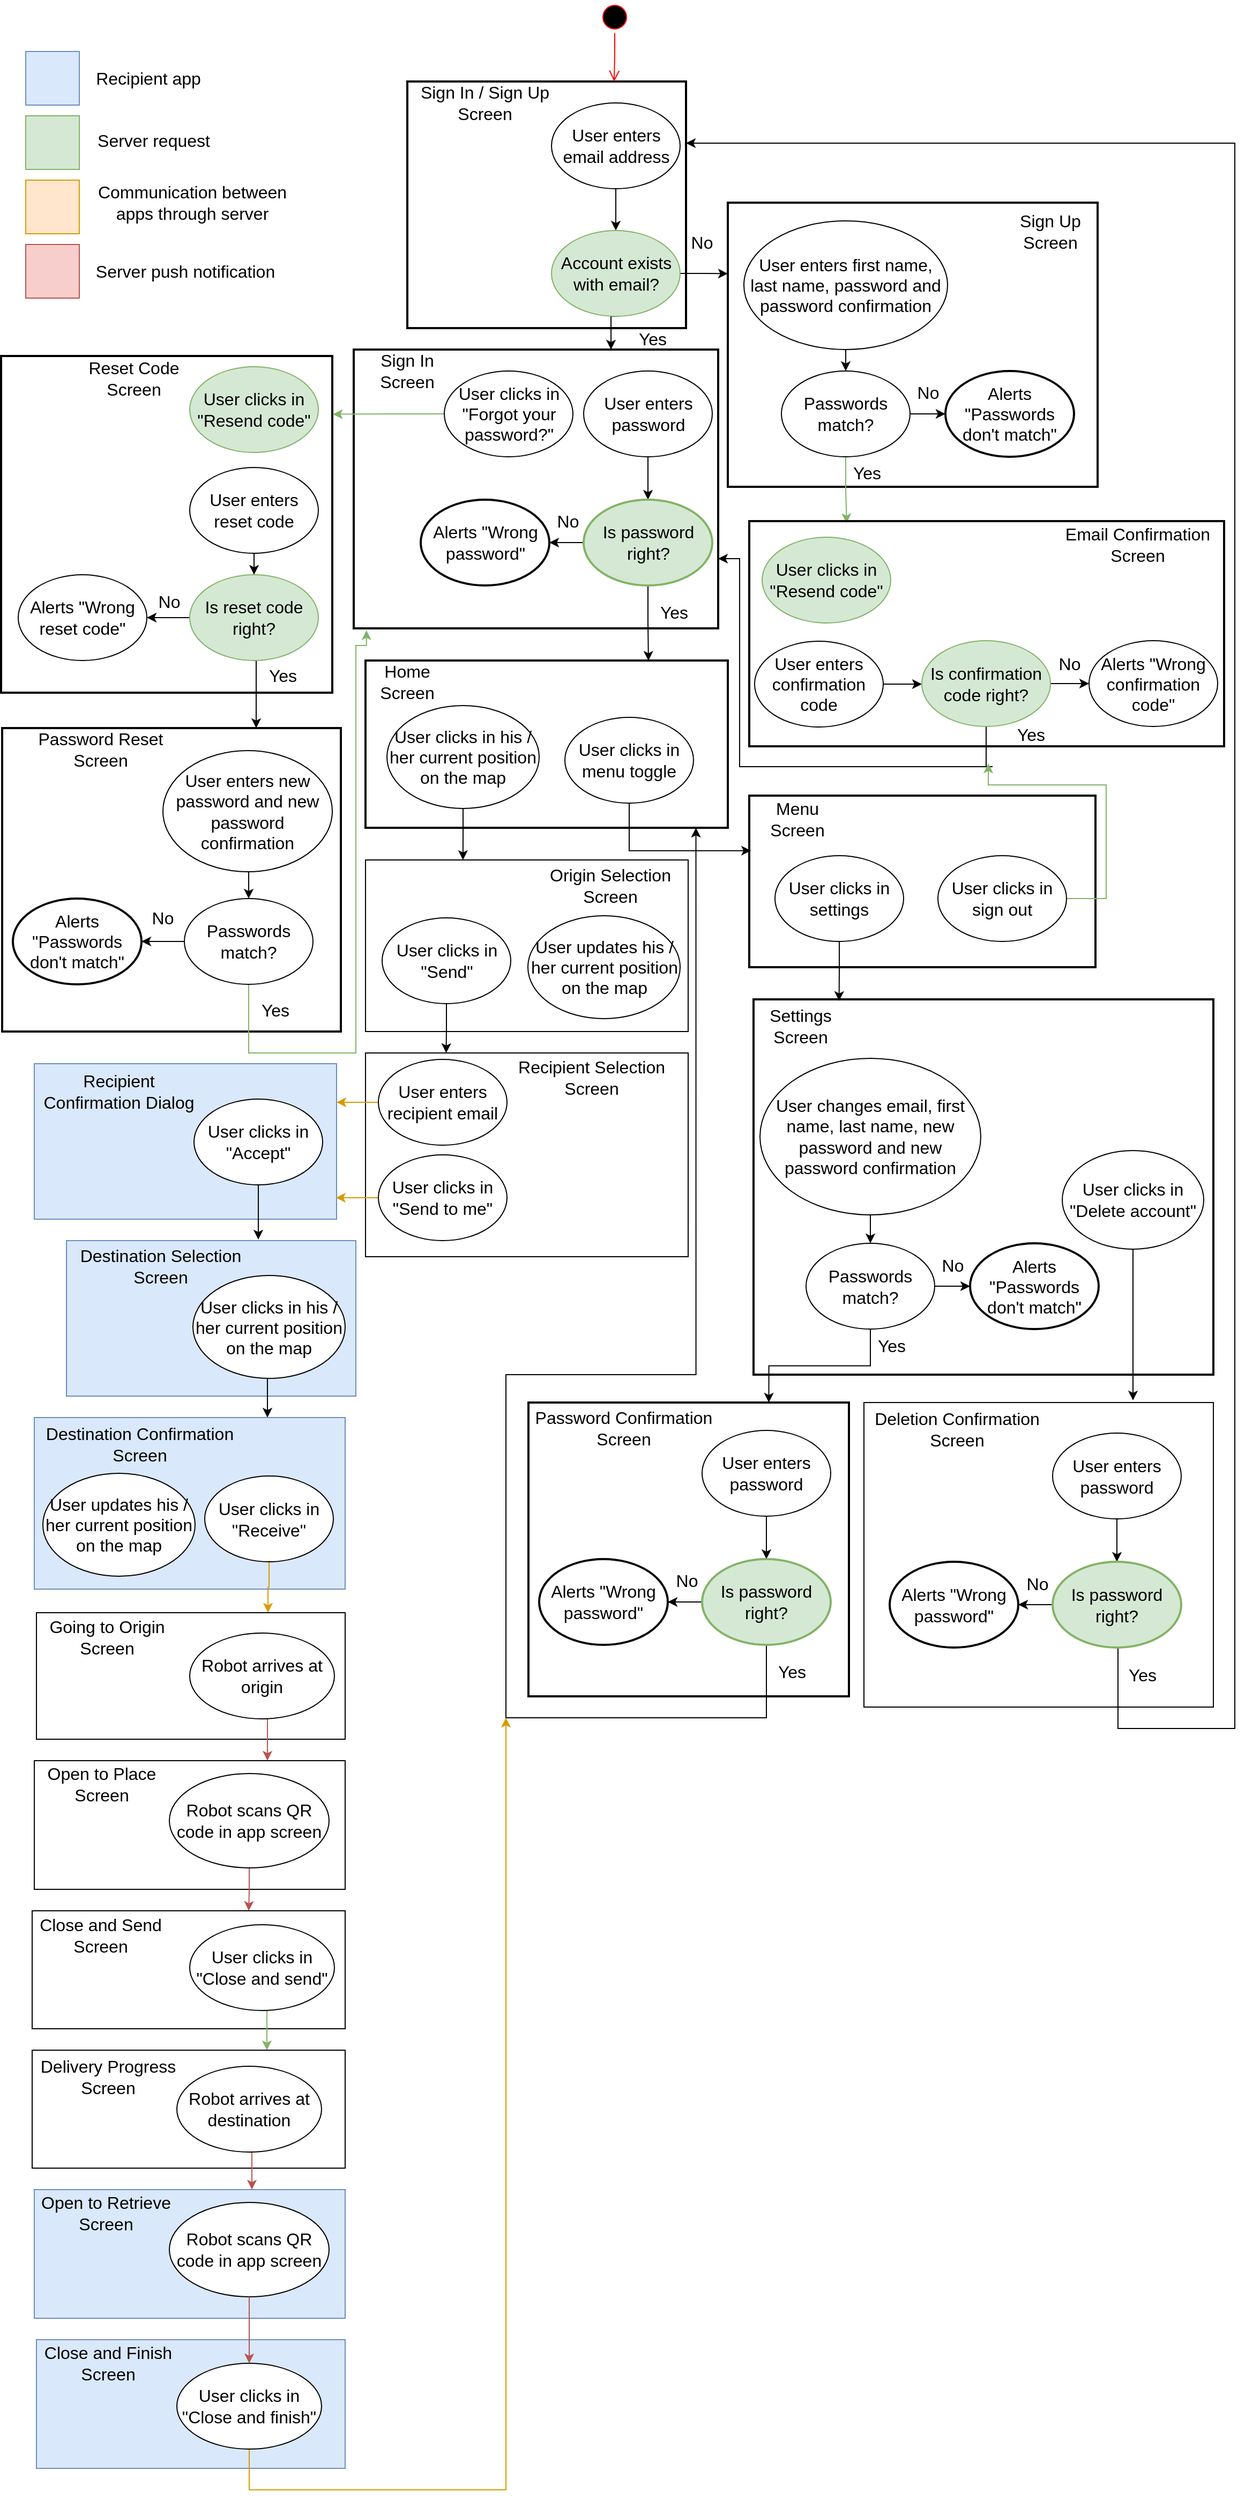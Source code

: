 <mxfile version="12.0.0" type="google" pages="1"><diagram id="eiR0VJ33eiGoWoJhxdJG" name="Page-1"><mxGraphModel dx="854" dy="448" grid="1" gridSize="10" guides="1" tooltips="1" connect="1" arrows="1" fold="1" page="1" pageScale="1" pageWidth="1169" pageHeight="827" math="0" shadow="0"><root><mxCell id="0"/><mxCell id="1" parent="0"/><mxCell id="19nLssaPKPUVhCc6qLnn-15" value="" style="rounded=0;whiteSpace=wrap;html=1;strokeWidth=2;fillColor=none;gradientColor=#ffffff;" parent="1" vertex="1"><mxGeometry x="338" y="334" width="340" height="260" as="geometry"/></mxCell><mxCell id="19nLssaPKPUVhCc6qLnn-14" value="" style="rounded=0;whiteSpace=wrap;html=1;strokeWidth=2;fillColor=none;gradientColor=#ffffff;" parent="1" vertex="1"><mxGeometry x="687" y="197" width="345" height="265" as="geometry"/></mxCell><mxCell id="19nLssaPKPUVhCc6qLnn-12" value="" style="rounded=0;whiteSpace=wrap;html=1;strokeWidth=2;gradientColor=#ffffff;fillColor=none;" parent="1" vertex="1"><mxGeometry x="388" y="84" width="260" height="230" as="geometry"/></mxCell><mxCell id="19nLssaPKPUVhCc6qLnn-1" value="" style="ellipse;html=1;shape=startState;fillColor=#000000;strokeColor=#ff0000;" parent="1" vertex="1"><mxGeometry x="566.5" y="9" width="30" height="30" as="geometry"/></mxCell><mxCell id="19nLssaPKPUVhCc6qLnn-2" value="" style="edgeStyle=orthogonalEdgeStyle;html=1;verticalAlign=bottom;endArrow=open;endSize=8;strokeColor=#ff0000;entryX=0.742;entryY=0;entryDx=0;entryDy=0;entryPerimeter=0;" parent="1" source="19nLssaPKPUVhCc6qLnn-1" target="19nLssaPKPUVhCc6qLnn-12" edge="1"><mxGeometry relative="1" as="geometry"><mxPoint x="581" y="74" as="targetPoint"/></mxGeometry></mxCell><mxCell id="19nLssaPKPUVhCc6qLnn-5" style="edgeStyle=orthogonalEdgeStyle;rounded=0;orthogonalLoop=1;jettySize=auto;html=1;exitX=0.5;exitY=1;exitDx=0;exitDy=0;entryX=0.5;entryY=0;entryDx=0;entryDy=0;" parent="1" source="19nLssaPKPUVhCc6qLnn-3" target="19nLssaPKPUVhCc6qLnn-4" edge="1"><mxGeometry relative="1" as="geometry"/></mxCell><mxCell id="19nLssaPKPUVhCc6qLnn-3" value="&lt;font style=&quot;font-size: 16px&quot;&gt;User enters email address&lt;/font&gt;" style="ellipse;whiteSpace=wrap;html=1;" parent="1" vertex="1"><mxGeometry x="522.5" y="104" width="120" height="80" as="geometry"/></mxCell><mxCell id="19nLssaPKPUVhCc6qLnn-19" style="edgeStyle=orthogonalEdgeStyle;rounded=0;orthogonalLoop=1;jettySize=auto;html=1;exitX=0.5;exitY=1;exitDx=0;exitDy=0;entryX=0.706;entryY=0;entryDx=0;entryDy=0;entryPerimeter=0;" parent="1" source="19nLssaPKPUVhCc6qLnn-4" target="19nLssaPKPUVhCc6qLnn-15" edge="1"><mxGeometry relative="1" as="geometry"/></mxCell><mxCell id="PR-utAlMm5XwyWvzCsLw-18" style="edgeStyle=orthogonalEdgeStyle;rounded=0;orthogonalLoop=1;jettySize=auto;html=1;exitX=1;exitY=0.5;exitDx=0;exitDy=0;entryX=0;entryY=0.25;entryDx=0;entryDy=0;" parent="1" source="19nLssaPKPUVhCc6qLnn-4" target="19nLssaPKPUVhCc6qLnn-14" edge="1"><mxGeometry relative="1" as="geometry"/></mxCell><mxCell id="19nLssaPKPUVhCc6qLnn-4" value="&lt;font style=&quot;font-size: 16px&quot;&gt;Account exists with email?&lt;/font&gt;" style="ellipse;whiteSpace=wrap;html=1;fillColor=#d5e8d4;strokeColor=#82b366;" parent="1" vertex="1"><mxGeometry x="522.5" y="223" width="120" height="80" as="geometry"/></mxCell><mxCell id="Yc7gfw2t0EcEEN2cZYJ0-2" style="edgeStyle=orthogonalEdgeStyle;rounded=0;orthogonalLoop=1;jettySize=auto;html=1;exitX=0.5;exitY=1;exitDx=0;exitDy=0;entryX=0.5;entryY=0;entryDx=0;entryDy=0;" parent="1" source="19nLssaPKPUVhCc6qLnn-6" target="Yc7gfw2t0EcEEN2cZYJ0-1" edge="1"><mxGeometry relative="1" as="geometry"/></mxCell><mxCell id="19nLssaPKPUVhCc6qLnn-6" value="&lt;font style=&quot;font-size: 16px&quot;&gt;User enters password&lt;/font&gt;" style="ellipse;whiteSpace=wrap;html=1;" parent="1" vertex="1"><mxGeometry x="552.5" y="354" width="120" height="80" as="geometry"/></mxCell><mxCell id="19nLssaPKPUVhCc6qLnn-8" value="&lt;font style=&quot;font-size: 16px&quot;&gt;Yes&lt;/font&gt;" style="text;html=1;strokeColor=none;fillColor=none;align=center;verticalAlign=middle;whiteSpace=wrap;rounded=0;" parent="1" vertex="1"><mxGeometry x="596.5" y="314" width="40" height="20" as="geometry"/></mxCell><mxCell id="19nLssaPKPUVhCc6qLnn-11" value="&lt;font style=&quot;font-size: 16px&quot;&gt;No&lt;/font&gt;" style="text;html=1;strokeColor=none;fillColor=none;align=center;verticalAlign=middle;whiteSpace=wrap;rounded=0;" parent="1" vertex="1"><mxGeometry x="642.5" y="224" width="40" height="20" as="geometry"/></mxCell><mxCell id="19nLssaPKPUVhCc6qLnn-13" value="&lt;font style=&quot;font-size: 16px&quot;&gt;Sign In / Sign Up Screen&lt;/font&gt;" style="text;html=1;strokeColor=none;fillColor=none;align=center;verticalAlign=middle;whiteSpace=wrap;rounded=0;" parent="1" vertex="1"><mxGeometry x="398" y="94" width="125" height="20" as="geometry"/></mxCell><mxCell id="19nLssaPKPUVhCc6qLnn-16" value="&lt;font style=&quot;font-size: 16px&quot;&gt;Sign Up Screen&lt;/font&gt;" style="text;html=1;strokeColor=none;fillColor=none;align=center;verticalAlign=middle;whiteSpace=wrap;rounded=0;" parent="1" vertex="1"><mxGeometry x="943" y="214" width="90" height="20" as="geometry"/></mxCell><mxCell id="19nLssaPKPUVhCc6qLnn-17" value="&lt;font style=&quot;font-size: 16px&quot;&gt;Sign In Screen&lt;/font&gt;" style="text;html=1;strokeColor=none;fillColor=none;align=center;verticalAlign=middle;whiteSpace=wrap;rounded=0;" parent="1" vertex="1"><mxGeometry x="343" y="344" width="90" height="20" as="geometry"/></mxCell><mxCell id="19nLssaPKPUVhCc6qLnn-22" style="edgeStyle=orthogonalEdgeStyle;rounded=0;orthogonalLoop=1;jettySize=auto;html=1;exitX=0;exitY=0.5;exitDx=0;exitDy=0;entryX=1.002;entryY=0.173;entryDx=0;entryDy=0;entryPerimeter=0;fillColor=#d5e8d4;strokeColor=#82b366;" parent="1" source="19nLssaPKPUVhCc6qLnn-20" target="19nLssaPKPUVhCc6qLnn-21" edge="1"><mxGeometry relative="1" as="geometry"/></mxCell><mxCell id="19nLssaPKPUVhCc6qLnn-20" value="&lt;font style=&quot;font-size: 16px&quot;&gt;User clicks in &quot;Forgot your password?&quot;&lt;/font&gt;" style="ellipse;whiteSpace=wrap;html=1;" parent="1" vertex="1"><mxGeometry x="422.5" y="354" width="120" height="80" as="geometry"/></mxCell><mxCell id="19nLssaPKPUVhCc6qLnn-21" value="" style="rounded=0;whiteSpace=wrap;html=1;strokeWidth=2;fillColor=none;gradientColor=#ffffff;" parent="1" vertex="1"><mxGeometry x="9" y="340" width="309" height="314" as="geometry"/></mxCell><mxCell id="19nLssaPKPUVhCc6qLnn-23" value="&lt;font style=&quot;font-size: 16px&quot;&gt;Reset Code Screen&lt;/font&gt;" style="text;html=1;strokeColor=none;fillColor=none;align=center;verticalAlign=middle;whiteSpace=wrap;rounded=0;" parent="1" vertex="1"><mxGeometry x="88" y="351" width="90" height="20" as="geometry"/></mxCell><mxCell id="Yc7gfw2t0EcEEN2cZYJ0-8" style="edgeStyle=orthogonalEdgeStyle;rounded=0;orthogonalLoop=1;jettySize=auto;html=1;exitX=0;exitY=0.5;exitDx=0;exitDy=0;entryX=1;entryY=0.5;entryDx=0;entryDy=0;" parent="1" source="Yc7gfw2t0EcEEN2cZYJ0-1" target="Yc7gfw2t0EcEEN2cZYJ0-7" edge="1"><mxGeometry relative="1" as="geometry"/></mxCell><mxCell id="Yc7gfw2t0EcEEN2cZYJ0-13" style="edgeStyle=orthogonalEdgeStyle;rounded=0;orthogonalLoop=1;jettySize=auto;html=1;exitX=0.5;exitY=1;exitDx=0;exitDy=0;entryX=0.781;entryY=0.001;entryDx=0;entryDy=0;entryPerimeter=0;" parent="1" source="Yc7gfw2t0EcEEN2cZYJ0-1" target="Yc7gfw2t0EcEEN2cZYJ0-12" edge="1"><mxGeometry relative="1" as="geometry"><Array as="points"/></mxGeometry></mxCell><mxCell id="Yc7gfw2t0EcEEN2cZYJ0-1" value="&lt;font style=&quot;font-size: 16px&quot;&gt;Is password right?&lt;/font&gt;" style="ellipse;whiteSpace=wrap;html=1;strokeWidth=2;fillColor=#d5e8d4;strokeColor=#82b366;" parent="1" vertex="1"><mxGeometry x="552.5" y="474" width="120" height="80" as="geometry"/></mxCell><mxCell id="Yc7gfw2t0EcEEN2cZYJ0-6" value="&lt;font style=&quot;font-size: 16px&quot;&gt;No&lt;/font&gt;" style="text;html=1;strokeColor=none;fillColor=none;align=center;verticalAlign=middle;whiteSpace=wrap;rounded=0;" parent="1" vertex="1"><mxGeometry x="518" y="484" width="40" height="20" as="geometry"/></mxCell><mxCell id="Yc7gfw2t0EcEEN2cZYJ0-7" value="&lt;font style=&quot;font-size: 16px&quot;&gt;Alerts &quot;Wrong password&quot;&lt;/font&gt;" style="ellipse;whiteSpace=wrap;html=1;strokeWidth=2;fillColor=none;gradientColor=#ffffff;" parent="1" vertex="1"><mxGeometry x="400.5" y="474" width="120" height="80" as="geometry"/></mxCell><mxCell id="Yc7gfw2t0EcEEN2cZYJ0-12" value="" style="rounded=0;whiteSpace=wrap;html=1;strokeWidth=2;fillColor=none;gradientColor=#ffffff;" parent="1" vertex="1"><mxGeometry x="349" y="624" width="338" height="156" as="geometry"/></mxCell><mxCell id="Yc7gfw2t0EcEEN2cZYJ0-14" value="&lt;font style=&quot;font-size: 16px&quot;&gt;Home Screen&lt;/font&gt;" style="text;html=1;strokeColor=none;fillColor=none;align=center;verticalAlign=middle;whiteSpace=wrap;rounded=0;" parent="1" vertex="1"><mxGeometry x="343" y="634" width="90" height="20" as="geometry"/></mxCell><mxCell id="Yc7gfw2t0EcEEN2cZYJ0-15" value="&lt;font style=&quot;font-size: 16px&quot;&gt;Yes&lt;/font&gt;" style="text;html=1;strokeColor=none;fillColor=none;align=center;verticalAlign=middle;whiteSpace=wrap;rounded=0;" parent="1" vertex="1"><mxGeometry x="616.5" y="569" width="40" height="20" as="geometry"/></mxCell><mxCell id="Yc7gfw2t0EcEEN2cZYJ0-18" style="edgeStyle=orthogonalEdgeStyle;rounded=0;orthogonalLoop=1;jettySize=auto;html=1;exitX=0.5;exitY=1;exitDx=0;exitDy=0;entryX=0.5;entryY=0;entryDx=0;entryDy=0;" parent="1" source="Yc7gfw2t0EcEEN2cZYJ0-16" target="Yc7gfw2t0EcEEN2cZYJ0-17" edge="1"><mxGeometry relative="1" as="geometry"/></mxCell><mxCell id="Yc7gfw2t0EcEEN2cZYJ0-16" value="&lt;font style=&quot;font-size: 16px&quot;&gt;User enters first name, last name, password and password confirmation&lt;/font&gt;" style="ellipse;whiteSpace=wrap;html=1;" parent="1" vertex="1"><mxGeometry x="702" y="214" width="190" height="120" as="geometry"/></mxCell><mxCell id="Yc7gfw2t0EcEEN2cZYJ0-20" style="edgeStyle=orthogonalEdgeStyle;rounded=0;orthogonalLoop=1;jettySize=auto;html=1;exitX=1;exitY=0.5;exitDx=0;exitDy=0;entryX=0;entryY=0.5;entryDx=0;entryDy=0;" parent="1" source="Yc7gfw2t0EcEEN2cZYJ0-17" target="Yc7gfw2t0EcEEN2cZYJ0-19" edge="1"><mxGeometry relative="1" as="geometry"/></mxCell><mxCell id="Yc7gfw2t0EcEEN2cZYJ0-61" style="edgeStyle=orthogonalEdgeStyle;rounded=0;orthogonalLoop=1;jettySize=auto;html=1;exitX=0.5;exitY=1;exitDx=0;exitDy=0;entryX=0.205;entryY=0.009;entryDx=0;entryDy=0;entryPerimeter=0;fillColor=#d5e8d4;strokeColor=#82b366;" parent="1" source="Yc7gfw2t0EcEEN2cZYJ0-17" target="Yc7gfw2t0EcEEN2cZYJ0-22" edge="1"><mxGeometry relative="1" as="geometry"/></mxCell><mxCell id="Yc7gfw2t0EcEEN2cZYJ0-17" value="&lt;font style=&quot;font-size: 16px&quot;&gt;Passwords match?&lt;/font&gt;" style="ellipse;whiteSpace=wrap;html=1;" parent="1" vertex="1"><mxGeometry x="737" y="354" width="120" height="80" as="geometry"/></mxCell><mxCell id="Yc7gfw2t0EcEEN2cZYJ0-19" value="&lt;font style=&quot;font-size: 16px&quot;&gt;Alerts &quot;Passwords don't match&quot;&lt;/font&gt;" style="ellipse;whiteSpace=wrap;html=1;strokeWidth=2;fillColor=none;gradientColor=#ffffff;" parent="1" vertex="1"><mxGeometry x="890" y="354" width="120" height="80" as="geometry"/></mxCell><mxCell id="Yc7gfw2t0EcEEN2cZYJ0-21" value="&lt;font style=&quot;font-size: 16px&quot;&gt;No&lt;/font&gt;" style="text;html=1;strokeColor=none;fillColor=none;align=center;verticalAlign=middle;whiteSpace=wrap;rounded=0;" parent="1" vertex="1"><mxGeometry x="854" y="364" width="40" height="20" as="geometry"/></mxCell><mxCell id="Yc7gfw2t0EcEEN2cZYJ0-22" value="" style="rounded=0;whiteSpace=wrap;html=1;strokeWidth=2;fillColor=none;gradientColor=#ffffff;" parent="1" vertex="1"><mxGeometry x="707" y="494" width="443" height="210" as="geometry"/></mxCell><mxCell id="Yc7gfw2t0EcEEN2cZYJ0-24" value="&lt;font style=&quot;font-size: 16px&quot;&gt;Yes&lt;/font&gt;" style="text;html=1;strokeColor=none;fillColor=none;align=center;verticalAlign=middle;whiteSpace=wrap;rounded=0;" parent="1" vertex="1"><mxGeometry x="797" y="439" width="40" height="20" as="geometry"/></mxCell><mxCell id="Yc7gfw2t0EcEEN2cZYJ0-25" value="&lt;font style=&quot;font-size: 16px&quot;&gt;Email Confirmation Screen&lt;/font&gt;" style="text;html=1;strokeColor=none;fillColor=none;align=center;verticalAlign=middle;whiteSpace=wrap;rounded=0;" parent="1" vertex="1"><mxGeometry x="999" y="506" width="141" height="20" as="geometry"/></mxCell><mxCell id="Yc7gfw2t0EcEEN2cZYJ0-44" style="edgeStyle=orthogonalEdgeStyle;rounded=0;orthogonalLoop=1;jettySize=auto;html=1;exitX=0.5;exitY=1;exitDx=0;exitDy=0;entryX=0.5;entryY=0;entryDx=0;entryDy=0;" parent="1" source="Yc7gfw2t0EcEEN2cZYJ0-26" target="Yc7gfw2t0EcEEN2cZYJ0-43" edge="1"><mxGeometry relative="1" as="geometry"/></mxCell><mxCell id="Yc7gfw2t0EcEEN2cZYJ0-26" value="&lt;font style=&quot;font-size: 16px&quot;&gt;User enters reset code&lt;/font&gt;" style="ellipse;whiteSpace=wrap;html=1;" parent="1" vertex="1"><mxGeometry x="185" y="444" width="120" height="80" as="geometry"/></mxCell><mxCell id="Yc7gfw2t0EcEEN2cZYJ0-27" value="&lt;font style=&quot;font-size: 16px&quot;&gt;User clicks in &quot;Resend code&quot;&lt;/font&gt;" style="ellipse;whiteSpace=wrap;html=1;fillColor=#d5e8d4;strokeColor=#82b366;" parent="1" vertex="1"><mxGeometry x="185" y="350" width="120" height="80" as="geometry"/></mxCell><mxCell id="Yc7gfw2t0EcEEN2cZYJ0-28" value="" style="rounded=0;whiteSpace=wrap;html=1;strokeWidth=2;fillColor=none;gradientColor=#ffffff;" parent="1" vertex="1"><mxGeometry x="10" y="687" width="316" height="283" as="geometry"/></mxCell><mxCell id="Yc7gfw2t0EcEEN2cZYJ0-29" value="&lt;font style=&quot;font-size: 16px&quot;&gt;Password Reset Screen&lt;/font&gt;" style="text;html=1;strokeColor=none;fillColor=none;align=center;verticalAlign=middle;whiteSpace=wrap;rounded=0;" parent="1" vertex="1"><mxGeometry x="42" y="697" width="120" height="20" as="geometry"/></mxCell><mxCell id="Yc7gfw2t0EcEEN2cZYJ0-31" value="&lt;font style=&quot;font-size: 16px&quot;&gt;User clicks in &quot;Resend code&quot;&lt;/font&gt;" style="ellipse;whiteSpace=wrap;html=1;fillColor=#d5e8d4;strokeColor=#82b366;" parent="1" vertex="1"><mxGeometry x="719" y="509" width="120" height="80" as="geometry"/></mxCell><mxCell id="Yc7gfw2t0EcEEN2cZYJ0-36" style="edgeStyle=orthogonalEdgeStyle;rounded=0;orthogonalLoop=1;jettySize=auto;html=1;exitX=1;exitY=0.5;exitDx=0;exitDy=0;entryX=0;entryY=0.5;entryDx=0;entryDy=0;" parent="1" source="Yc7gfw2t0EcEEN2cZYJ0-32" target="Yc7gfw2t0EcEEN2cZYJ0-35" edge="1"><mxGeometry relative="1" as="geometry"><mxPoint x="1090" y="440" as="targetPoint"/></mxGeometry></mxCell><mxCell id="Yc7gfw2t0EcEEN2cZYJ0-32" value="&lt;font style=&quot;font-size: 16px&quot;&gt;User enters confirmation code&lt;/font&gt;" style="ellipse;whiteSpace=wrap;html=1;" parent="1" vertex="1"><mxGeometry x="712" y="606" width="120" height="80" as="geometry"/></mxCell><mxCell id="Yc7gfw2t0EcEEN2cZYJ0-40" style="edgeStyle=orthogonalEdgeStyle;rounded=0;orthogonalLoop=1;jettySize=auto;html=1;exitX=1;exitY=0.5;exitDx=0;exitDy=0;entryX=0;entryY=0.5;entryDx=0;entryDy=0;" parent="1" source="Yc7gfw2t0EcEEN2cZYJ0-35" target="Yc7gfw2t0EcEEN2cZYJ0-37" edge="1"><mxGeometry relative="1" as="geometry"/></mxCell><mxCell id="Yc7gfw2t0EcEEN2cZYJ0-42" style="edgeStyle=orthogonalEdgeStyle;rounded=0;orthogonalLoop=1;jettySize=auto;html=1;exitX=0.5;exitY=1;exitDx=0;exitDy=0;entryX=1;entryY=0.75;entryDx=0;entryDy=0;" parent="1" source="Yc7gfw2t0EcEEN2cZYJ0-35" target="19nLssaPKPUVhCc6qLnn-15" edge="1"><mxGeometry relative="1" as="geometry"><Array as="points"><mxPoint x="934" y="723"/><mxPoint x="698" y="723"/><mxPoint x="698" y="530"/></Array></mxGeometry></mxCell><mxCell id="Yc7gfw2t0EcEEN2cZYJ0-35" value="&lt;font style=&quot;font-size: 16px&quot;&gt;Is confirmation code right?&lt;/font&gt;" style="ellipse;whiteSpace=wrap;html=1;fillColor=#d5e8d4;strokeColor=#82b366;" parent="1" vertex="1"><mxGeometry x="868" y="605.5" width="120" height="80" as="geometry"/></mxCell><mxCell id="Yc7gfw2t0EcEEN2cZYJ0-37" value="&lt;font style=&quot;font-size: 16px&quot;&gt;Alerts &quot;Wrong confirmation code&quot;&lt;/font&gt;" style="ellipse;whiteSpace=wrap;html=1;" parent="1" vertex="1"><mxGeometry x="1024" y="605.5" width="120" height="80" as="geometry"/></mxCell><mxCell id="Yc7gfw2t0EcEEN2cZYJ0-41" value="&lt;font style=&quot;font-size: 16px&quot;&gt;No&lt;/font&gt;" style="text;html=1;strokeColor=none;fillColor=none;align=center;verticalAlign=middle;whiteSpace=wrap;rounded=0;" parent="1" vertex="1"><mxGeometry x="986" y="617" width="40" height="20" as="geometry"/></mxCell><mxCell id="Yc7gfw2t0EcEEN2cZYJ0-48" style="edgeStyle=orthogonalEdgeStyle;rounded=0;orthogonalLoop=1;jettySize=auto;html=1;exitX=0;exitY=0.5;exitDx=0;exitDy=0;entryX=1;entryY=0.5;entryDx=0;entryDy=0;" parent="1" source="Yc7gfw2t0EcEEN2cZYJ0-43" target="Yc7gfw2t0EcEEN2cZYJ0-45" edge="1"><mxGeometry relative="1" as="geometry"/></mxCell><mxCell id="Yc7gfw2t0EcEEN2cZYJ0-52" style="edgeStyle=orthogonalEdgeStyle;rounded=0;orthogonalLoop=1;jettySize=auto;html=1;exitX=0.5;exitY=1;exitDx=0;exitDy=0;entryX=0.75;entryY=0;entryDx=0;entryDy=0;" parent="1" source="Yc7gfw2t0EcEEN2cZYJ0-43" target="Yc7gfw2t0EcEEN2cZYJ0-28" edge="1"><mxGeometry relative="1" as="geometry"><Array as="points"><mxPoint x="247" y="624"/></Array></mxGeometry></mxCell><mxCell id="Yc7gfw2t0EcEEN2cZYJ0-43" value="&lt;font style=&quot;font-size: 16px&quot;&gt;Is reset code right?&lt;/font&gt;" style="ellipse;whiteSpace=wrap;html=1;fillColor=#d5e8d4;strokeColor=#82b366;" parent="1" vertex="1"><mxGeometry x="185" y="544" width="120" height="80" as="geometry"/></mxCell><mxCell id="Yc7gfw2t0EcEEN2cZYJ0-45" value="&lt;font style=&quot;font-size: 16px&quot;&gt;Alerts &quot;Wrong reset code&quot;&lt;/font&gt;" style="ellipse;whiteSpace=wrap;html=1;" parent="1" vertex="1"><mxGeometry x="25" y="544" width="120" height="80" as="geometry"/></mxCell><mxCell id="Yc7gfw2t0EcEEN2cZYJ0-49" value="&lt;font style=&quot;font-size: 16px&quot;&gt;No&lt;/font&gt;" style="text;html=1;strokeColor=none;fillColor=none;align=center;verticalAlign=middle;whiteSpace=wrap;rounded=0;" parent="1" vertex="1"><mxGeometry x="146" y="559" width="40" height="20" as="geometry"/></mxCell><mxCell id="Yc7gfw2t0EcEEN2cZYJ0-50" value="&lt;font style=&quot;font-size: 16px&quot;&gt;Yes&lt;/font&gt;" style="text;html=1;strokeColor=none;fillColor=none;align=center;verticalAlign=middle;whiteSpace=wrap;rounded=0;" parent="1" vertex="1"><mxGeometry x="950" y="683" width="40" height="20" as="geometry"/></mxCell><mxCell id="Yc7gfw2t0EcEEN2cZYJ0-51" value="&lt;font style=&quot;font-size: 16px&quot;&gt;Yes&lt;/font&gt;" style="text;html=1;strokeColor=none;fillColor=none;align=center;verticalAlign=middle;whiteSpace=wrap;rounded=0;" parent="1" vertex="1"><mxGeometry x="252" y="628" width="40" height="20" as="geometry"/></mxCell><mxCell id="Yc7gfw2t0EcEEN2cZYJ0-55" style="edgeStyle=orthogonalEdgeStyle;rounded=0;orthogonalLoop=1;jettySize=auto;html=1;exitX=0.5;exitY=1;exitDx=0;exitDy=0;entryX=0.5;entryY=0;entryDx=0;entryDy=0;" parent="1" source="Yc7gfw2t0EcEEN2cZYJ0-53" target="Yc7gfw2t0EcEEN2cZYJ0-54" edge="1"><mxGeometry relative="1" as="geometry"/></mxCell><mxCell id="Yc7gfw2t0EcEEN2cZYJ0-53" value="&lt;font style=&quot;font-size: 16px&quot;&gt;User enters new password and new password confirmation&lt;/font&gt;" style="ellipse;whiteSpace=wrap;html=1;" parent="1" vertex="1"><mxGeometry x="160" y="708" width="158" height="113" as="geometry"/></mxCell><mxCell id="Yc7gfw2t0EcEEN2cZYJ0-57" style="edgeStyle=orthogonalEdgeStyle;rounded=0;orthogonalLoop=1;jettySize=auto;html=1;exitX=0;exitY=0.5;exitDx=0;exitDy=0;entryX=1;entryY=0.5;entryDx=0;entryDy=0;" parent="1" source="Yc7gfw2t0EcEEN2cZYJ0-54" target="Yc7gfw2t0EcEEN2cZYJ0-56" edge="1"><mxGeometry relative="1" as="geometry"/></mxCell><mxCell id="Yc7gfw2t0EcEEN2cZYJ0-59" style="edgeStyle=orthogonalEdgeStyle;rounded=0;orthogonalLoop=1;jettySize=auto;html=1;exitX=0.5;exitY=1;exitDx=0;exitDy=0;entryX=0.035;entryY=1.007;entryDx=0;entryDy=0;entryPerimeter=0;fillColor=#d5e8d4;strokeColor=#82b366;" parent="1" source="Yc7gfw2t0EcEEN2cZYJ0-54" target="19nLssaPKPUVhCc6qLnn-15" edge="1"><mxGeometry relative="1" as="geometry"><Array as="points"><mxPoint x="240" y="990"/><mxPoint x="340" y="990"/><mxPoint x="340" y="610"/><mxPoint x="350" y="610"/></Array></mxGeometry></mxCell><mxCell id="Yc7gfw2t0EcEEN2cZYJ0-54" value="&lt;font style=&quot;font-size: 16px&quot;&gt;Passwords match?&lt;/font&gt;" style="ellipse;whiteSpace=wrap;html=1;" parent="1" vertex="1"><mxGeometry x="180" y="846" width="120" height="80" as="geometry"/></mxCell><mxCell id="Yc7gfw2t0EcEEN2cZYJ0-56" value="&lt;font style=&quot;font-size: 16px&quot;&gt;Alerts &quot;Passwords don't match&quot;&lt;/font&gt;" style="ellipse;whiteSpace=wrap;html=1;strokeWidth=2;fillColor=none;gradientColor=#ffffff;" parent="1" vertex="1"><mxGeometry x="20" y="846" width="120" height="80" as="geometry"/></mxCell><mxCell id="Yc7gfw2t0EcEEN2cZYJ0-58" value="&lt;font style=&quot;font-size: 16px&quot;&gt;No&lt;/font&gt;" style="text;html=1;strokeColor=none;fillColor=none;align=center;verticalAlign=middle;whiteSpace=wrap;rounded=0;" parent="1" vertex="1"><mxGeometry x="140" y="854" width="40" height="20" as="geometry"/></mxCell><mxCell id="Yc7gfw2t0EcEEN2cZYJ0-60" value="&lt;font style=&quot;font-size: 16px&quot;&gt;Yes&lt;/font&gt;" style="text;html=1;strokeColor=none;fillColor=none;align=center;verticalAlign=middle;whiteSpace=wrap;rounded=0;" parent="1" vertex="1"><mxGeometry x="245" y="940" width="40" height="20" as="geometry"/></mxCell><mxCell id="nG_DkBRjknOMqeJAKxN7-3" style="edgeStyle=orthogonalEdgeStyle;rounded=0;orthogonalLoop=1;jettySize=auto;html=1;exitX=0.5;exitY=1;exitDx=0;exitDy=0;entryX=0.302;entryY=0;entryDx=0;entryDy=0;entryPerimeter=0;" parent="1" source="Yc7gfw2t0EcEEN2cZYJ0-62" target="nG_DkBRjknOMqeJAKxN7-1" edge="1"><mxGeometry relative="1" as="geometry"/></mxCell><mxCell id="Yc7gfw2t0EcEEN2cZYJ0-62" value="&lt;font style=&quot;font-size: 16px&quot;&gt;User clicks in his / her current position on the map&lt;/font&gt;" style="ellipse;whiteSpace=wrap;html=1;" parent="1" vertex="1"><mxGeometry x="369" y="666" width="142" height="96" as="geometry"/></mxCell><mxCell id="Yc7gfw2t0EcEEN2cZYJ0-66" style="edgeStyle=orthogonalEdgeStyle;rounded=0;orthogonalLoop=1;jettySize=auto;html=1;exitX=0.5;exitY=1;exitDx=0;exitDy=0;entryX=0.005;entryY=0.321;entryDx=0;entryDy=0;entryPerimeter=0;" parent="1" source="Yc7gfw2t0EcEEN2cZYJ0-63" target="Yc7gfw2t0EcEEN2cZYJ0-64" edge="1"><mxGeometry relative="1" as="geometry"/></mxCell><mxCell id="Yc7gfw2t0EcEEN2cZYJ0-63" value="&lt;font style=&quot;font-size: 16px&quot;&gt;User clicks in menu toggle&lt;/font&gt;" style="ellipse;whiteSpace=wrap;html=1;" parent="1" vertex="1"><mxGeometry x="535" y="677" width="120" height="80" as="geometry"/></mxCell><mxCell id="Yc7gfw2t0EcEEN2cZYJ0-64" value="" style="rounded=0;whiteSpace=wrap;html=1;strokeWidth=2;fillColor=none;gradientColor=#ffffff;" parent="1" vertex="1"><mxGeometry x="707" y="750" width="323" height="160" as="geometry"/></mxCell><mxCell id="Yc7gfw2t0EcEEN2cZYJ0-67" value="&lt;font style=&quot;font-size: 16px&quot;&gt;Menu Screen&lt;/font&gt;" style="text;html=1;strokeColor=none;fillColor=none;align=center;verticalAlign=middle;whiteSpace=wrap;rounded=0;" parent="1" vertex="1"><mxGeometry x="707" y="762" width="90" height="20" as="geometry"/></mxCell><mxCell id="Yc7gfw2t0EcEEN2cZYJ0-79" style="edgeStyle=orthogonalEdgeStyle;rounded=0;orthogonalLoop=1;jettySize=auto;html=1;exitX=0.5;exitY=1;exitDx=0;exitDy=0;entryX=0.186;entryY=0.004;entryDx=0;entryDy=0;entryPerimeter=0;" parent="1" source="Yc7gfw2t0EcEEN2cZYJ0-68" target="Yc7gfw2t0EcEEN2cZYJ0-71" edge="1"><mxGeometry relative="1" as="geometry"><mxPoint x="791" y="950" as="targetPoint"/><Array as="points"/></mxGeometry></mxCell><mxCell id="Yc7gfw2t0EcEEN2cZYJ0-68" value="&lt;font style=&quot;font-size: 16px&quot;&gt;User clicks in settings&lt;/font&gt;" style="ellipse;whiteSpace=wrap;html=1;" parent="1" vertex="1"><mxGeometry x="731" y="806" width="120" height="80" as="geometry"/></mxCell><mxCell id="Yc7gfw2t0EcEEN2cZYJ0-70" style="edgeStyle=orthogonalEdgeStyle;rounded=0;orthogonalLoop=1;jettySize=auto;html=1;exitX=1;exitY=0.5;exitDx=0;exitDy=0;fillColor=#d5e8d4;strokeColor=#82b366;" parent="1" source="Yc7gfw2t0EcEEN2cZYJ0-69" edge="1"><mxGeometry relative="1" as="geometry"><mxPoint x="930" y="720" as="targetPoint"/><Array as="points"><mxPoint x="1040" y="846"/><mxPoint x="1040" y="740"/><mxPoint x="930" y="740"/></Array></mxGeometry></mxCell><mxCell id="Yc7gfw2t0EcEEN2cZYJ0-69" value="&lt;font style=&quot;font-size: 16px&quot;&gt;User clicks in sign out&lt;/font&gt;" style="ellipse;whiteSpace=wrap;html=1;" parent="1" vertex="1"><mxGeometry x="883" y="806" width="120" height="80" as="geometry"/></mxCell><mxCell id="Yc7gfw2t0EcEEN2cZYJ0-71" value="" style="rounded=0;whiteSpace=wrap;html=1;strokeWidth=2;fillColor=none;gradientColor=#ffffff;" parent="1" vertex="1"><mxGeometry x="711" y="940" width="429" height="350" as="geometry"/></mxCell><mxCell id="Yc7gfw2t0EcEEN2cZYJ0-72" value="&lt;font style=&quot;font-size: 16px&quot;&gt;Settings Screen&lt;/font&gt;" style="text;html=1;strokeColor=none;fillColor=none;align=center;verticalAlign=middle;whiteSpace=wrap;rounded=0;" parent="1" vertex="1"><mxGeometry x="710" y="955" width="90" height="20" as="geometry"/></mxCell><mxCell id="Yc7gfw2t0EcEEN2cZYJ0-80" style="edgeStyle=orthogonalEdgeStyle;rounded=0;orthogonalLoop=1;jettySize=auto;html=1;exitX=0.5;exitY=1;exitDx=0;exitDy=0;entryX=0.5;entryY=0;entryDx=0;entryDy=0;" parent="1" source="Yc7gfw2t0EcEEN2cZYJ0-74" target="Yc7gfw2t0EcEEN2cZYJ0-75" edge="1"><mxGeometry relative="1" as="geometry"/></mxCell><mxCell id="Yc7gfw2t0EcEEN2cZYJ0-74" value="&lt;font style=&quot;font-size: 16px&quot;&gt;User changes email, first name, last name, new password and new password confirmation&lt;/font&gt;" style="ellipse;whiteSpace=wrap;html=1;" parent="1" vertex="1"><mxGeometry x="717" y="995" width="206" height="146" as="geometry"/></mxCell><mxCell id="Yc7gfw2t0EcEEN2cZYJ0-81" style="edgeStyle=orthogonalEdgeStyle;rounded=0;orthogonalLoop=1;jettySize=auto;html=1;exitX=1;exitY=0.5;exitDx=0;exitDy=0;entryX=0;entryY=0.5;entryDx=0;entryDy=0;" parent="1" source="Yc7gfw2t0EcEEN2cZYJ0-75" target="Yc7gfw2t0EcEEN2cZYJ0-76" edge="1"><mxGeometry relative="1" as="geometry"/></mxCell><mxCell id="PR-utAlMm5XwyWvzCsLw-3" style="edgeStyle=orthogonalEdgeStyle;rounded=0;orthogonalLoop=1;jettySize=auto;html=1;exitX=0.5;exitY=1;exitDx=0;exitDy=0;entryX=0.75;entryY=0;entryDx=0;entryDy=0;" parent="1" source="Yc7gfw2t0EcEEN2cZYJ0-75" target="Yc7gfw2t0EcEEN2cZYJ0-82" edge="1"><mxGeometry relative="1" as="geometry"/></mxCell><mxCell id="Yc7gfw2t0EcEEN2cZYJ0-75" value="&lt;font style=&quot;font-size: 16px&quot;&gt;Passwords match?&lt;/font&gt;" style="ellipse;whiteSpace=wrap;html=1;" parent="1" vertex="1"><mxGeometry x="760" y="1167.5" width="120" height="80" as="geometry"/></mxCell><mxCell id="Yc7gfw2t0EcEEN2cZYJ0-76" value="&lt;font style=&quot;font-size: 16px&quot;&gt;Alerts &quot;Passwords don't match&quot;&lt;/font&gt;" style="ellipse;whiteSpace=wrap;html=1;strokeWidth=2;fillColor=none;gradientColor=#ffffff;" parent="1" vertex="1"><mxGeometry x="913" y="1167.5" width="120" height="80" as="geometry"/></mxCell><mxCell id="Yc7gfw2t0EcEEN2cZYJ0-77" value="&lt;font style=&quot;font-size: 16px&quot;&gt;No&lt;/font&gt;" style="text;html=1;strokeColor=none;fillColor=none;align=center;verticalAlign=middle;whiteSpace=wrap;rounded=0;" parent="1" vertex="1"><mxGeometry x="877" y="1177.5" width="40" height="20" as="geometry"/></mxCell><mxCell id="Yc7gfw2t0EcEEN2cZYJ0-78" value="&lt;font style=&quot;font-size: 16px&quot;&gt;Yes&lt;/font&gt;" style="text;html=1;strokeColor=none;fillColor=none;align=center;verticalAlign=middle;whiteSpace=wrap;rounded=0;" parent="1" vertex="1"><mxGeometry x="820" y="1252.5" width="40" height="20" as="geometry"/></mxCell><mxCell id="Yc7gfw2t0EcEEN2cZYJ0-82" value="" style="rounded=0;whiteSpace=wrap;html=1;strokeWidth=2;fillColor=none;gradientColor=#ffffff;" parent="1" vertex="1"><mxGeometry x="501" y="1316" width="299" height="274" as="geometry"/></mxCell><mxCell id="Yc7gfw2t0EcEEN2cZYJ0-84" value="&lt;font style=&quot;font-size: 16px&quot;&gt;Password Confirmation Screen&lt;/font&gt;" style="text;html=1;strokeColor=none;fillColor=none;align=center;verticalAlign=middle;whiteSpace=wrap;rounded=0;" parent="1" vertex="1"><mxGeometry x="505" y="1330" width="170" height="20" as="geometry"/></mxCell><mxCell id="Yc7gfw2t0EcEEN2cZYJ0-91" style="edgeStyle=orthogonalEdgeStyle;rounded=0;orthogonalLoop=1;jettySize=auto;html=1;exitX=0.5;exitY=1;exitDx=0;exitDy=0;entryX=0.5;entryY=0;entryDx=0;entryDy=0;" parent="1" source="Yc7gfw2t0EcEEN2cZYJ0-85" target="Yc7gfw2t0EcEEN2cZYJ0-86" edge="1"><mxGeometry relative="1" as="geometry"/></mxCell><mxCell id="Yc7gfw2t0EcEEN2cZYJ0-85" value="&lt;font style=&quot;font-size: 16px&quot;&gt;User enters password&lt;/font&gt;" style="ellipse;whiteSpace=wrap;html=1;" parent="1" vertex="1"><mxGeometry x="663" y="1342" width="120" height="80" as="geometry"/></mxCell><mxCell id="Yc7gfw2t0EcEEN2cZYJ0-90" style="edgeStyle=orthogonalEdgeStyle;rounded=0;orthogonalLoop=1;jettySize=auto;html=1;exitX=0;exitY=0.5;exitDx=0;exitDy=0;entryX=1;entryY=0.5;entryDx=0;entryDy=0;" parent="1" source="Yc7gfw2t0EcEEN2cZYJ0-86" target="Yc7gfw2t0EcEEN2cZYJ0-88" edge="1"><mxGeometry relative="1" as="geometry"/></mxCell><mxCell id="Yc7gfw2t0EcEEN2cZYJ0-92" style="edgeStyle=orthogonalEdgeStyle;rounded=0;orthogonalLoop=1;jettySize=auto;html=1;exitX=0.5;exitY=1;exitDx=0;exitDy=0;entryX=0.912;entryY=1;entryDx=0;entryDy=0;entryPerimeter=0;" parent="1" source="Yc7gfw2t0EcEEN2cZYJ0-86" target="Yc7gfw2t0EcEEN2cZYJ0-12" edge="1"><mxGeometry relative="1" as="geometry"><mxPoint x="620" y="830" as="targetPoint"/><Array as="points"><mxPoint x="723" y="1610"/><mxPoint x="480" y="1610"/><mxPoint x="480" y="1290"/><mxPoint x="658" y="1290"/></Array></mxGeometry></mxCell><mxCell id="Yc7gfw2t0EcEEN2cZYJ0-86" value="&lt;font style=&quot;font-size: 16px&quot;&gt;Is password right?&lt;/font&gt;" style="ellipse;whiteSpace=wrap;html=1;strokeWidth=2;fillColor=#d5e8d4;strokeColor=#82b366;" parent="1" vertex="1"><mxGeometry x="663" y="1462" width="120" height="80" as="geometry"/></mxCell><mxCell id="Yc7gfw2t0EcEEN2cZYJ0-87" value="&lt;font style=&quot;font-size: 16px&quot;&gt;No&lt;/font&gt;" style="text;html=1;strokeColor=none;fillColor=none;align=center;verticalAlign=middle;whiteSpace=wrap;rounded=0;" parent="1" vertex="1"><mxGeometry x="628.5" y="1472" width="40" height="20" as="geometry"/></mxCell><mxCell id="Yc7gfw2t0EcEEN2cZYJ0-88" value="&lt;font style=&quot;font-size: 16px&quot;&gt;Alerts &quot;Wrong password&quot;&lt;/font&gt;" style="ellipse;whiteSpace=wrap;html=1;strokeWidth=2;fillColor=none;gradientColor=#ffffff;" parent="1" vertex="1"><mxGeometry x="511" y="1462" width="120" height="80" as="geometry"/></mxCell><mxCell id="Yc7gfw2t0EcEEN2cZYJ0-89" value="&lt;font style=&quot;font-size: 16px&quot;&gt;Yes&lt;/font&gt;" style="text;html=1;strokeColor=none;fillColor=none;align=center;verticalAlign=middle;whiteSpace=wrap;rounded=0;" parent="1" vertex="1"><mxGeometry x="727" y="1557" width="40" height="20" as="geometry"/></mxCell><mxCell id="PR-utAlMm5XwyWvzCsLw-6" style="edgeStyle=orthogonalEdgeStyle;rounded=0;orthogonalLoop=1;jettySize=auto;html=1;exitX=0.5;exitY=1;exitDx=0;exitDy=0;fillColor=#d5e8d4;strokeColor=#000000;" parent="1" source="PR-utAlMm5XwyWvzCsLw-1" edge="1"><mxGeometry relative="1" as="geometry"><mxPoint x="1065" y="1314" as="targetPoint"/><Array as="points"><mxPoint x="1065" y="1314"/></Array></mxGeometry></mxCell><mxCell id="PR-utAlMm5XwyWvzCsLw-1" value="&lt;font style=&quot;font-size: 16px&quot;&gt;User clicks in &quot;Delete account&quot;&lt;/font&gt;" style="ellipse;whiteSpace=wrap;html=1;" parent="1" vertex="1"><mxGeometry x="999" y="1081" width="132" height="92" as="geometry"/></mxCell><mxCell id="PR-utAlMm5XwyWvzCsLw-4" value="" style="rounded=0;whiteSpace=wrap;html=1;" parent="1" vertex="1"><mxGeometry x="814" y="1316" width="326" height="284" as="geometry"/></mxCell><mxCell id="PR-utAlMm5XwyWvzCsLw-5" value="&lt;font style=&quot;font-size: 16px&quot;&gt;Deletion Confirmation Screen&lt;/font&gt;" style="text;html=1;strokeColor=none;fillColor=none;align=center;verticalAlign=middle;whiteSpace=wrap;rounded=0;" parent="1" vertex="1"><mxGeometry x="816" y="1330.5" width="170" height="20" as="geometry"/></mxCell><mxCell id="PR-utAlMm5XwyWvzCsLw-7" style="edgeStyle=orthogonalEdgeStyle;rounded=0;orthogonalLoop=1;jettySize=auto;html=1;exitX=0.5;exitY=1;exitDx=0;exitDy=0;entryX=0.5;entryY=0;entryDx=0;entryDy=0;" parent="1" source="PR-utAlMm5XwyWvzCsLw-8" target="PR-utAlMm5XwyWvzCsLw-10" edge="1"><mxGeometry relative="1" as="geometry"/></mxCell><mxCell id="PR-utAlMm5XwyWvzCsLw-8" value="&lt;font style=&quot;font-size: 16px&quot;&gt;User enters password&lt;/font&gt;" style="ellipse;whiteSpace=wrap;html=1;" parent="1" vertex="1"><mxGeometry x="990" y="1344.5" width="120" height="80" as="geometry"/></mxCell><mxCell id="PR-utAlMm5XwyWvzCsLw-9" style="edgeStyle=orthogonalEdgeStyle;rounded=0;orthogonalLoop=1;jettySize=auto;html=1;exitX=0;exitY=0.5;exitDx=0;exitDy=0;entryX=1;entryY=0.5;entryDx=0;entryDy=0;" parent="1" source="PR-utAlMm5XwyWvzCsLw-10" target="PR-utAlMm5XwyWvzCsLw-12" edge="1"><mxGeometry relative="1" as="geometry"/></mxCell><mxCell id="PR-utAlMm5XwyWvzCsLw-14" style="edgeStyle=orthogonalEdgeStyle;rounded=0;orthogonalLoop=1;jettySize=auto;html=1;exitX=0.5;exitY=1;exitDx=0;exitDy=0;entryX=1;entryY=0.25;entryDx=0;entryDy=0;" parent="1" source="PR-utAlMm5XwyWvzCsLw-10" target="19nLssaPKPUVhCc6qLnn-12" edge="1"><mxGeometry relative="1" as="geometry"><mxPoint x="1160" y="140" as="targetPoint"/><Array as="points"><mxPoint x="1051" y="1620"/><mxPoint x="1160" y="1620"/><mxPoint x="1160" y="141"/></Array></mxGeometry></mxCell><mxCell id="PR-utAlMm5XwyWvzCsLw-10" value="&lt;font style=&quot;font-size: 16px&quot;&gt;Is password right?&lt;/font&gt;" style="ellipse;whiteSpace=wrap;html=1;strokeWidth=2;fillColor=#d5e8d4;strokeColor=#82b366;" parent="1" vertex="1"><mxGeometry x="990" y="1464.5" width="120" height="80" as="geometry"/></mxCell><mxCell id="PR-utAlMm5XwyWvzCsLw-11" value="&lt;font style=&quot;font-size: 16px&quot;&gt;No&lt;/font&gt;" style="text;html=1;strokeColor=none;fillColor=none;align=center;verticalAlign=middle;whiteSpace=wrap;rounded=0;" parent="1" vertex="1"><mxGeometry x="955.5" y="1474.5" width="40" height="20" as="geometry"/></mxCell><mxCell id="PR-utAlMm5XwyWvzCsLw-12" value="&lt;font style=&quot;font-size: 16px&quot;&gt;Alerts &quot;Wrong password&quot;&lt;/font&gt;" style="ellipse;whiteSpace=wrap;html=1;strokeWidth=2;fillColor=none;gradientColor=#ffffff;" parent="1" vertex="1"><mxGeometry x="838" y="1464.5" width="120" height="80" as="geometry"/></mxCell><mxCell id="PR-utAlMm5XwyWvzCsLw-13" value="&lt;font style=&quot;font-size: 16px&quot;&gt;Yes&lt;/font&gt;" style="text;html=1;strokeColor=none;fillColor=none;align=center;verticalAlign=middle;whiteSpace=wrap;rounded=0;" parent="1" vertex="1"><mxGeometry x="1054" y="1559.5" width="40" height="20" as="geometry"/></mxCell><mxCell id="nG_DkBRjknOMqeJAKxN7-1" value="" style="rounded=0;whiteSpace=wrap;html=1;" parent="1" vertex="1"><mxGeometry x="349" y="810" width="301" height="160" as="geometry"/></mxCell><mxCell id="nG_DkBRjknOMqeJAKxN7-2" value="&lt;font style=&quot;font-size: 16px&quot;&gt;Origin Selection Screen&lt;/font&gt;" style="text;html=1;strokeColor=none;fillColor=none;align=center;verticalAlign=middle;whiteSpace=wrap;rounded=0;" parent="1" vertex="1"><mxGeometry x="517" y="824" width="121" height="20" as="geometry"/></mxCell><mxCell id="nG_DkBRjknOMqeJAKxN7-4" value="&lt;font style=&quot;font-size: 16px&quot;&gt;User updates his / her current position on the map&lt;/font&gt;" style="ellipse;whiteSpace=wrap;html=1;" parent="1" vertex="1"><mxGeometry x="500.5" y="862" width="142" height="96" as="geometry"/></mxCell><mxCell id="nG_DkBRjknOMqeJAKxN7-8" style="edgeStyle=orthogonalEdgeStyle;rounded=0;orthogonalLoop=1;jettySize=auto;html=1;exitX=0.5;exitY=1;exitDx=0;exitDy=0;entryX=0.25;entryY=0;entryDx=0;entryDy=0;" parent="1" source="nG_DkBRjknOMqeJAKxN7-5" target="nG_DkBRjknOMqeJAKxN7-6" edge="1"><mxGeometry relative="1" as="geometry"/></mxCell><mxCell id="nG_DkBRjknOMqeJAKxN7-5" value="&lt;font style=&quot;font-size: 16px&quot;&gt;User clicks in &quot;Send&quot;&lt;/font&gt;" style="ellipse;whiteSpace=wrap;html=1;" parent="1" vertex="1"><mxGeometry x="364.5" y="864" width="120" height="80" as="geometry"/></mxCell><mxCell id="nG_DkBRjknOMqeJAKxN7-6" value="" style="rounded=0;whiteSpace=wrap;html=1;" parent="1" vertex="1"><mxGeometry x="349" y="990" width="301" height="190" as="geometry"/></mxCell><mxCell id="nG_DkBRjknOMqeJAKxN7-9" value="&lt;font style=&quot;font-size: 16px&quot;&gt;Recipient Selection Screen&lt;/font&gt;" style="text;html=1;strokeColor=none;fillColor=none;align=center;verticalAlign=middle;whiteSpace=wrap;rounded=0;" parent="1" vertex="1"><mxGeometry x="481" y="1003" width="158" height="20" as="geometry"/></mxCell><mxCell id="nG_DkBRjknOMqeJAKxN7-10" value="" style="rounded=0;whiteSpace=wrap;html=1;fillColor=#dae8fc;strokeColor=#6c8ebf;" parent="1" vertex="1"><mxGeometry x="40" y="1000" width="282" height="145" as="geometry"/></mxCell><mxCell id="nG_DkBRjknOMqeJAKxN7-11" value="&lt;font style=&quot;font-size: 16px&quot;&gt;Recipient Confirmation Dialog&lt;/font&gt;" style="text;html=1;strokeColor=none;fillColor=none;align=center;verticalAlign=middle;whiteSpace=wrap;rounded=0;" parent="1" vertex="1"><mxGeometry x="40" y="1016" width="158" height="20" as="geometry"/></mxCell><mxCell id="nG_DkBRjknOMqeJAKxN7-23" style="edgeStyle=orthogonalEdgeStyle;rounded=0;orthogonalLoop=1;jettySize=auto;html=1;exitX=0;exitY=0.5;exitDx=0;exitDy=0;entryX=1;entryY=0.25;entryDx=0;entryDy=0;fillColor=#ffe6cc;strokeColor=#d79b00;" parent="1" source="nG_DkBRjknOMqeJAKxN7-12" target="nG_DkBRjknOMqeJAKxN7-10" edge="1"><mxGeometry relative="1" as="geometry"/></mxCell><mxCell id="nG_DkBRjknOMqeJAKxN7-12" value="&lt;font style=&quot;font-size: 16px&quot;&gt;User enters recipient email&lt;/font&gt;" style="ellipse;whiteSpace=wrap;html=1;" parent="1" vertex="1"><mxGeometry x="361" y="996" width="120" height="80" as="geometry"/></mxCell><mxCell id="nG_DkBRjknOMqeJAKxN7-22" style="edgeStyle=orthogonalEdgeStyle;rounded=0;orthogonalLoop=1;jettySize=auto;html=1;exitX=0;exitY=0.5;exitDx=0;exitDy=0;entryX=0.998;entryY=0.864;entryDx=0;entryDy=0;entryPerimeter=0;fillColor=#ffe6cc;strokeColor=#d79b00;" parent="1" source="nG_DkBRjknOMqeJAKxN7-13" target="nG_DkBRjknOMqeJAKxN7-10" edge="1"><mxGeometry relative="1" as="geometry"><mxPoint x="321" y="1120" as="targetPoint"/></mxGeometry></mxCell><mxCell id="nG_DkBRjknOMqeJAKxN7-13" value="&lt;font style=&quot;font-size: 16px&quot;&gt;User clicks in &quot;Send to me&quot;&lt;/font&gt;" style="ellipse;whiteSpace=wrap;html=1;" parent="1" vertex="1"><mxGeometry x="361" y="1085" width="120" height="80" as="geometry"/></mxCell><mxCell id="nG_DkBRjknOMqeJAKxN7-28" style="edgeStyle=orthogonalEdgeStyle;rounded=0;orthogonalLoop=1;jettySize=auto;html=1;exitX=0.5;exitY=1;exitDx=0;exitDy=0;" parent="1" source="nG_DkBRjknOMqeJAKxN7-20" edge="1"><mxGeometry relative="1" as="geometry"><mxPoint x="249" y="1164" as="targetPoint"/><Array as="points"><mxPoint x="249" y="1164"/></Array></mxGeometry></mxCell><mxCell id="nG_DkBRjknOMqeJAKxN7-20" value="&lt;font style=&quot;font-size: 16px&quot;&gt;User clicks in &quot;Accept&quot;&lt;/font&gt;" style="ellipse;whiteSpace=wrap;html=1;" parent="1" vertex="1"><mxGeometry x="189" y="1033" width="120" height="80" as="geometry"/></mxCell><mxCell id="nG_DkBRjknOMqeJAKxN7-24" value="" style="rounded=0;whiteSpace=wrap;html=1;fillColor=#dae8fc;strokeColor=#6c8ebf;" parent="1" vertex="1"><mxGeometry x="70" y="1165" width="270" height="145" as="geometry"/></mxCell><mxCell id="nG_DkBRjknOMqeJAKxN7-26" value="&lt;font style=&quot;font-size: 16px&quot;&gt;Destination Selection Screen&lt;/font&gt;" style="text;html=1;strokeColor=none;fillColor=none;align=center;verticalAlign=middle;whiteSpace=wrap;rounded=0;" parent="1" vertex="1"><mxGeometry x="79" y="1179" width="158" height="20" as="geometry"/></mxCell><mxCell id="nG_DkBRjknOMqeJAKxN7-31" style="edgeStyle=orthogonalEdgeStyle;rounded=0;orthogonalLoop=1;jettySize=auto;html=1;exitX=0.5;exitY=1;exitDx=0;exitDy=0;entryX=0.75;entryY=0;entryDx=0;entryDy=0;" parent="1" source="nG_DkBRjknOMqeJAKxN7-27" target="nG_DkBRjknOMqeJAKxN7-29" edge="1"><mxGeometry relative="1" as="geometry"/></mxCell><mxCell id="nG_DkBRjknOMqeJAKxN7-27" value="&lt;font style=&quot;font-size: 16px&quot;&gt;User clicks in his / her current position on the map&lt;/font&gt;" style="ellipse;whiteSpace=wrap;html=1;" parent="1" vertex="1"><mxGeometry x="188" y="1197.5" width="142" height="96" as="geometry"/></mxCell><mxCell id="nG_DkBRjknOMqeJAKxN7-29" value="" style="rounded=0;whiteSpace=wrap;html=1;fillColor=#dae8fc;strokeColor=#6c8ebf;" parent="1" vertex="1"><mxGeometry x="40" y="1330" width="290" height="160" as="geometry"/></mxCell><mxCell id="nG_DkBRjknOMqeJAKxN7-32" value="&lt;font style=&quot;font-size: 16px&quot;&gt;User updates his / her current position on the map&lt;/font&gt;" style="ellipse;whiteSpace=wrap;html=1;" parent="1" vertex="1"><mxGeometry x="48" y="1382" width="142" height="96" as="geometry"/></mxCell><mxCell id="nG_DkBRjknOMqeJAKxN7-33" value="&lt;font style=&quot;font-size: 16px&quot;&gt;Destination Confirmation Screen&lt;/font&gt;" style="text;html=1;strokeColor=none;fillColor=none;align=center;verticalAlign=middle;whiteSpace=wrap;rounded=0;" parent="1" vertex="1"><mxGeometry x="47" y="1345" width="183" height="20" as="geometry"/></mxCell><mxCell id="nG_DkBRjknOMqeJAKxN7-37" style="edgeStyle=orthogonalEdgeStyle;rounded=0;orthogonalLoop=1;jettySize=auto;html=1;exitX=0.5;exitY=1;exitDx=0;exitDy=0;entryX=0.75;entryY=0;entryDx=0;entryDy=0;fillColor=#ffe6cc;strokeColor=#d79b00;" parent="1" source="nG_DkBRjknOMqeJAKxN7-34" target="nG_DkBRjknOMqeJAKxN7-35" edge="1"><mxGeometry relative="1" as="geometry"/></mxCell><mxCell id="nG_DkBRjknOMqeJAKxN7-34" value="&lt;font style=&quot;font-size: 16px&quot;&gt;User clicks in &quot;Receive&quot;&lt;/font&gt;" style="ellipse;whiteSpace=wrap;html=1;" parent="1" vertex="1"><mxGeometry x="199" y="1384.5" width="120" height="80" as="geometry"/></mxCell><mxCell id="nG_DkBRjknOMqeJAKxN7-35" value="" style="rounded=0;whiteSpace=wrap;html=1;" parent="1" vertex="1"><mxGeometry x="42" y="1512" width="288" height="118" as="geometry"/></mxCell><mxCell id="nG_DkBRjknOMqeJAKxN7-36" value="&lt;font style=&quot;font-size: 16px&quot;&gt;Going to Origin Screen&lt;/font&gt;" style="text;html=1;strokeColor=none;fillColor=none;align=center;verticalAlign=middle;whiteSpace=wrap;rounded=0;" parent="1" vertex="1"><mxGeometry x="27" y="1525" width="162" height="20" as="geometry"/></mxCell><mxCell id="nG_DkBRjknOMqeJAKxN7-43" style="edgeStyle=orthogonalEdgeStyle;rounded=0;orthogonalLoop=1;jettySize=auto;html=1;exitX=0.5;exitY=1;exitDx=0;exitDy=0;entryX=0.75;entryY=0;entryDx=0;entryDy=0;fillColor=#f8cecc;strokeColor=#b85450;" parent="1" source="nG_DkBRjknOMqeJAKxN7-38" target="nG_DkBRjknOMqeJAKxN7-39" edge="1"><mxGeometry relative="1" as="geometry"/></mxCell><mxCell id="nG_DkBRjknOMqeJAKxN7-38" value="&lt;font style=&quot;font-size: 16px&quot;&gt;Robot arrives at origin&lt;/font&gt;" style="ellipse;whiteSpace=wrap;html=1;" parent="1" vertex="1"><mxGeometry x="185" y="1531" width="135" height="80" as="geometry"/></mxCell><mxCell id="nG_DkBRjknOMqeJAKxN7-39" value="" style="rounded=0;whiteSpace=wrap;html=1;" parent="1" vertex="1"><mxGeometry x="40" y="1650" width="290" height="120" as="geometry"/></mxCell><mxCell id="nG_DkBRjknOMqeJAKxN7-42" value="&lt;font style=&quot;font-size: 16px&quot;&gt;Open to Place Screen&lt;/font&gt;" style="text;html=1;strokeColor=none;fillColor=none;align=center;verticalAlign=middle;whiteSpace=wrap;rounded=0;" parent="1" vertex="1"><mxGeometry x="32" y="1662" width="142" height="20" as="geometry"/></mxCell><mxCell id="nG_DkBRjknOMqeJAKxN7-48" style="edgeStyle=orthogonalEdgeStyle;rounded=0;orthogonalLoop=1;jettySize=auto;html=1;exitX=0.5;exitY=1;exitDx=0;exitDy=0;entryX=0.692;entryY=0;entryDx=0;entryDy=0;entryPerimeter=0;fillColor=#f8cecc;strokeColor=#b85450;" parent="1" source="nG_DkBRjknOMqeJAKxN7-44" target="nG_DkBRjknOMqeJAKxN7-45" edge="1"><mxGeometry relative="1" as="geometry"/></mxCell><mxCell id="nG_DkBRjknOMqeJAKxN7-44" value="&lt;font style=&quot;font-size: 16px&quot;&gt;Robot scans QR code in app screen&lt;/font&gt;" style="ellipse;whiteSpace=wrap;html=1;" parent="1" vertex="1"><mxGeometry x="166" y="1662" width="149" height="88" as="geometry"/></mxCell><mxCell id="nG_DkBRjknOMqeJAKxN7-45" value="" style="rounded=0;whiteSpace=wrap;html=1;" parent="1" vertex="1"><mxGeometry x="38" y="1790" width="292" height="110" as="geometry"/></mxCell><mxCell id="nG_DkBRjknOMqeJAKxN7-46" value="&lt;font style=&quot;font-size: 16px&quot;&gt;Close and Send Screen&lt;/font&gt;" style="text;html=1;strokeColor=none;fillColor=none;align=center;verticalAlign=middle;whiteSpace=wrap;rounded=0;" parent="1" vertex="1"><mxGeometry x="31" y="1803" width="142" height="20" as="geometry"/></mxCell><mxCell id="nG_DkBRjknOMqeJAKxN7-52" style="edgeStyle=orthogonalEdgeStyle;rounded=0;orthogonalLoop=1;jettySize=auto;html=1;exitX=0.5;exitY=1;exitDx=0;exitDy=0;entryX=0.75;entryY=0;entryDx=0;entryDy=0;fillColor=#d5e8d4;strokeColor=#82b366;" parent="1" source="nG_DkBRjknOMqeJAKxN7-47" target="nG_DkBRjknOMqeJAKxN7-49" edge="1"><mxGeometry relative="1" as="geometry"/></mxCell><mxCell id="nG_DkBRjknOMqeJAKxN7-47" value="&lt;font style=&quot;font-size: 16px&quot;&gt;User clicks in &quot;Close and send&quot;&lt;/font&gt;" style="ellipse;whiteSpace=wrap;html=1;" parent="1" vertex="1"><mxGeometry x="185" y="1803" width="135" height="80" as="geometry"/></mxCell><mxCell id="nG_DkBRjknOMqeJAKxN7-49" value="" style="rounded=0;whiteSpace=wrap;html=1;" parent="1" vertex="1"><mxGeometry x="38" y="1920" width="292" height="110" as="geometry"/></mxCell><mxCell id="nG_DkBRjknOMqeJAKxN7-50" value="&lt;font style=&quot;font-size: 16px&quot;&gt;Delivery Progress Screen&lt;/font&gt;" style="text;html=1;strokeColor=none;fillColor=none;align=center;verticalAlign=middle;whiteSpace=wrap;rounded=0;" parent="1" vertex="1"><mxGeometry x="28" y="1935" width="162" height="20" as="geometry"/></mxCell><mxCell id="nG_DkBRjknOMqeJAKxN7-59" style="edgeStyle=orthogonalEdgeStyle;rounded=0;orthogonalLoop=1;jettySize=auto;html=1;exitX=0.5;exitY=1;exitDx=0;exitDy=0;entryX=0.7;entryY=0;entryDx=0;entryDy=0;entryPerimeter=0;fillColor=#f8cecc;strokeColor=#b85450;" parent="1" source="nG_DkBRjknOMqeJAKxN7-51" target="nG_DkBRjknOMqeJAKxN7-56" edge="1"><mxGeometry relative="1" as="geometry"/></mxCell><mxCell id="nG_DkBRjknOMqeJAKxN7-51" value="&lt;font style=&quot;font-size: 16px&quot;&gt;Robot arrives at destination&lt;/font&gt;" style="ellipse;whiteSpace=wrap;html=1;" parent="1" vertex="1"><mxGeometry x="173" y="1935" width="135" height="80" as="geometry"/></mxCell><mxCell id="nG_DkBRjknOMqeJAKxN7-56" value="" style="rounded=0;whiteSpace=wrap;html=1;fillColor=#dae8fc;strokeColor=#6c8ebf;" parent="1" vertex="1"><mxGeometry x="40" y="2050" width="290" height="120" as="geometry"/></mxCell><mxCell id="nG_DkBRjknOMqeJAKxN7-57" value="&lt;font style=&quot;font-size: 16px&quot;&gt;Open to Retrieve Screen&lt;/font&gt;" style="text;html=1;strokeColor=none;fillColor=none;align=center;verticalAlign=middle;whiteSpace=wrap;rounded=0;" parent="1" vertex="1"><mxGeometry x="36" y="2062" width="142" height="20" as="geometry"/></mxCell><mxCell id="nG_DkBRjknOMqeJAKxN7-58" value="&lt;font style=&quot;font-size: 16px&quot;&gt;Robot scans QR code in app screen&lt;/font&gt;" style="ellipse;whiteSpace=wrap;html=1;" parent="1" vertex="1"><mxGeometry x="166" y="2062" width="149" height="88" as="geometry"/></mxCell><mxCell id="n0pKJCW6LWg-cnFYgUz7-1" value="" style="rounded=0;whiteSpace=wrap;html=1;fillColor=#dae8fc;strokeColor=#6c8ebf;" parent="1" vertex="1"><mxGeometry x="32" y="56" width="50" height="50" as="geometry"/></mxCell><mxCell id="n0pKJCW6LWg-cnFYgUz7-2" value="" style="rounded=0;whiteSpace=wrap;html=1;fillColor=#d5e8d4;strokeColor=#82b366;" parent="1" vertex="1"><mxGeometry x="32" y="116" width="50" height="50" as="geometry"/></mxCell><mxCell id="n0pKJCW6LWg-cnFYgUz7-3" value="" style="rounded=0;whiteSpace=wrap;html=1;fillColor=#ffe6cc;strokeColor=#d79b00;" parent="1" vertex="1"><mxGeometry x="32" y="176" width="50" height="50" as="geometry"/></mxCell><mxCell id="n0pKJCW6LWg-cnFYgUz7-4" value="" style="rounded=0;whiteSpace=wrap;html=1;fillColor=#f8cecc;strokeColor=#b85450;" parent="1" vertex="1"><mxGeometry x="32" y="236" width="50" height="50" as="geometry"/></mxCell><mxCell id="n0pKJCW6LWg-cnFYgUz7-5" value="&lt;font style=&quot;font-size: 16px;&quot;&gt;Recipient app&lt;/font&gt;" style="text;html=1;strokeColor=none;fillColor=none;align=center;verticalAlign=middle;whiteSpace=wrap;rounded=0;fontSize=16;" parent="1" vertex="1"><mxGeometry x="94.5" y="71" width="103" height="20" as="geometry"/></mxCell><mxCell id="n0pKJCW6LWg-cnFYgUz7-6" value="&lt;font style=&quot;font-size: 16px&quot;&gt;Server request&lt;/font&gt;" style="text;html=1;strokeColor=none;fillColor=none;align=center;verticalAlign=middle;whiteSpace=wrap;rounded=0;fontSize=16;" parent="1" vertex="1"><mxGeometry x="94.5" y="129" width="113" height="20" as="geometry"/></mxCell><mxCell id="n0pKJCW6LWg-cnFYgUz7-7" value="&lt;font style=&quot;font-size: 16px&quot;&gt;Communication between apps through server&lt;/font&gt;" style="text;html=1;strokeColor=none;fillColor=none;align=center;verticalAlign=middle;whiteSpace=wrap;rounded=0;fontSize=16;" parent="1" vertex="1"><mxGeometry x="94.5" y="187" width="185" height="20" as="geometry"/></mxCell><mxCell id="n0pKJCW6LWg-cnFYgUz7-10" value="&lt;font style=&quot;font-size: 16px&quot;&gt;Server push notification&lt;/font&gt;" style="text;html=1;strokeColor=none;fillColor=none;align=center;verticalAlign=middle;whiteSpace=wrap;rounded=0;fontSize=16;" parent="1" vertex="1"><mxGeometry x="94.5" y="251" width="172" height="20" as="geometry"/></mxCell><mxCell id="wQnPL6d2StnTsfacsSZj-1" value="" style="rounded=0;whiteSpace=wrap;html=1;fillColor=#dae8fc;strokeColor=#6c8ebf;" vertex="1" parent="1"><mxGeometry x="42" y="2190" width="288" height="120" as="geometry"/></mxCell><mxCell id="wQnPL6d2StnTsfacsSZj-2" value="&lt;font style=&quot;font-size: 16px&quot;&gt;Close and Finish Screen&lt;/font&gt;" style="text;html=1;strokeColor=none;fillColor=none;align=center;verticalAlign=middle;whiteSpace=wrap;rounded=0;" vertex="1" parent="1"><mxGeometry x="38" y="2202" width="142" height="20" as="geometry"/></mxCell><mxCell id="wQnPL6d2StnTsfacsSZj-5" style="edgeStyle=orthogonalEdgeStyle;rounded=0;orthogonalLoop=1;jettySize=auto;html=1;exitX=0.5;exitY=1;exitDx=0;exitDy=0;fillColor=#ffe6cc;strokeColor=#d79b00;" edge="1" parent="1" source="wQnPL6d2StnTsfacsSZj-3"><mxGeometry relative="1" as="geometry"><mxPoint x="480" y="1610" as="targetPoint"/><Array as="points"><mxPoint x="241" y="2330"/><mxPoint x="480" y="2330"/></Array></mxGeometry></mxCell><mxCell id="wQnPL6d2StnTsfacsSZj-3" value="&lt;font style=&quot;font-size: 16px&quot;&gt;User clicks in &quot;Close and finish&quot;&lt;/font&gt;" style="ellipse;whiteSpace=wrap;html=1;" vertex="1" parent="1"><mxGeometry x="173" y="2212" width="135" height="80" as="geometry"/></mxCell><mxCell id="wQnPL6d2StnTsfacsSZj-4" style="edgeStyle=orthogonalEdgeStyle;rounded=0;orthogonalLoop=1;jettySize=auto;html=1;exitX=0.5;exitY=1;exitDx=0;exitDy=0;entryX=0.5;entryY=0;entryDx=0;entryDy=0;fillColor=#f8cecc;strokeColor=#b85450;" edge="1" parent="1" source="nG_DkBRjknOMqeJAKxN7-58" target="wQnPL6d2StnTsfacsSZj-3"><mxGeometry relative="1" as="geometry"/></mxCell></root></mxGraphModel></diagram></mxfile>